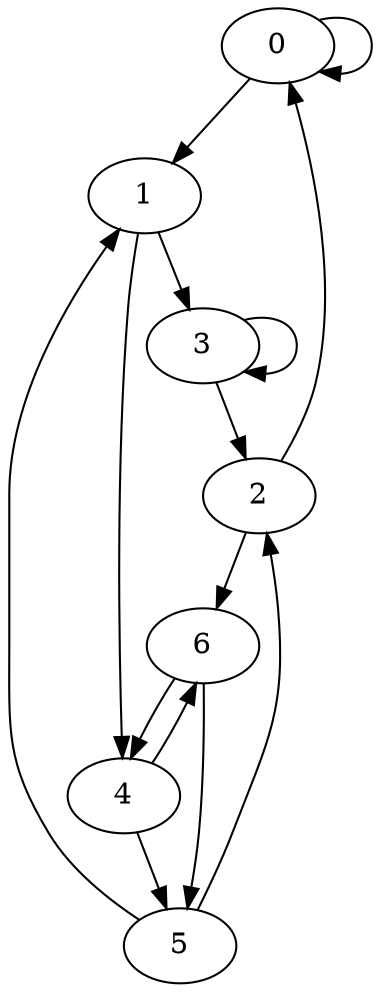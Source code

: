 digraph {
0 -> 0
0 -> 1
1 -> 3
1 -> 4
2 -> 6
2 -> 0
3 -> 2
3 -> 3
4 -> 5
4 -> 6
5 -> 1
5 -> 2
6 -> 4
6 -> 5
}
